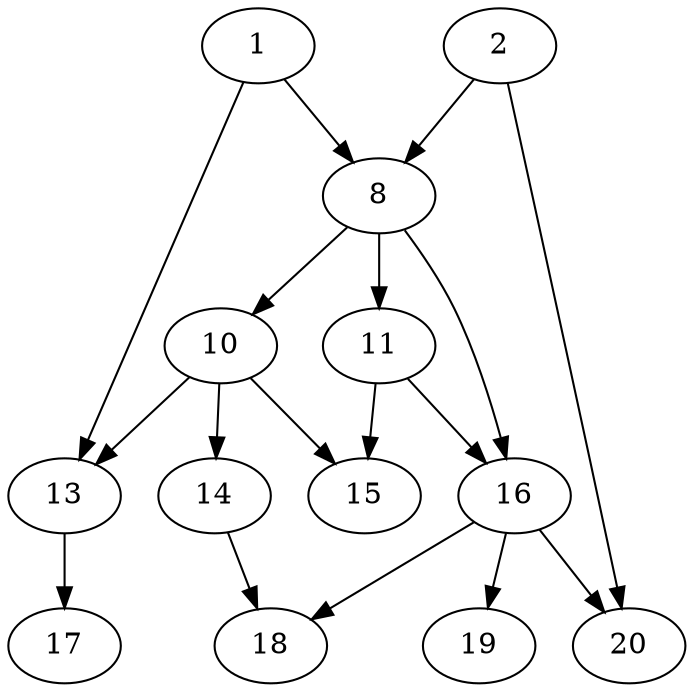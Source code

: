 digraph {
    1->8;
    2->8; 2->20;
    8->16;
    16->19;
    8->11; 8->10;
    11->16; 11->15;
    10->15; 10->14; 10->13;
    16->20; 16->18;
    14->18;
    1->13;
    13->17;
}
